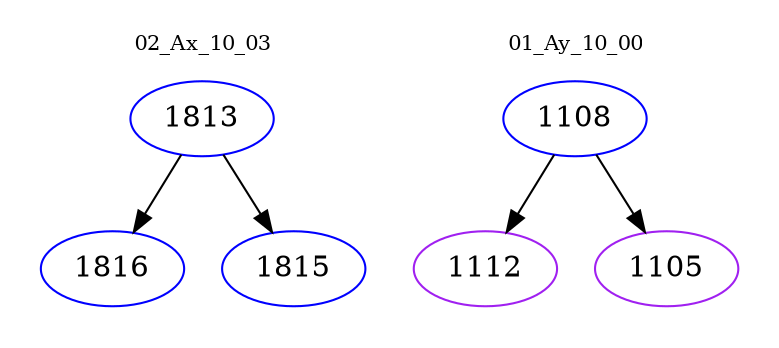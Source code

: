digraph{
subgraph cluster_0 {
color = white
label = "02_Ax_10_03";
fontsize=10;
T0_1813 [label="1813", color="blue"]
T0_1813 -> T0_1816 [color="black"]
T0_1816 [label="1816", color="blue"]
T0_1813 -> T0_1815 [color="black"]
T0_1815 [label="1815", color="blue"]
}
subgraph cluster_1 {
color = white
label = "01_Ay_10_00";
fontsize=10;
T1_1108 [label="1108", color="blue"]
T1_1108 -> T1_1112 [color="black"]
T1_1112 [label="1112", color="purple"]
T1_1108 -> T1_1105 [color="black"]
T1_1105 [label="1105", color="purple"]
}
}
